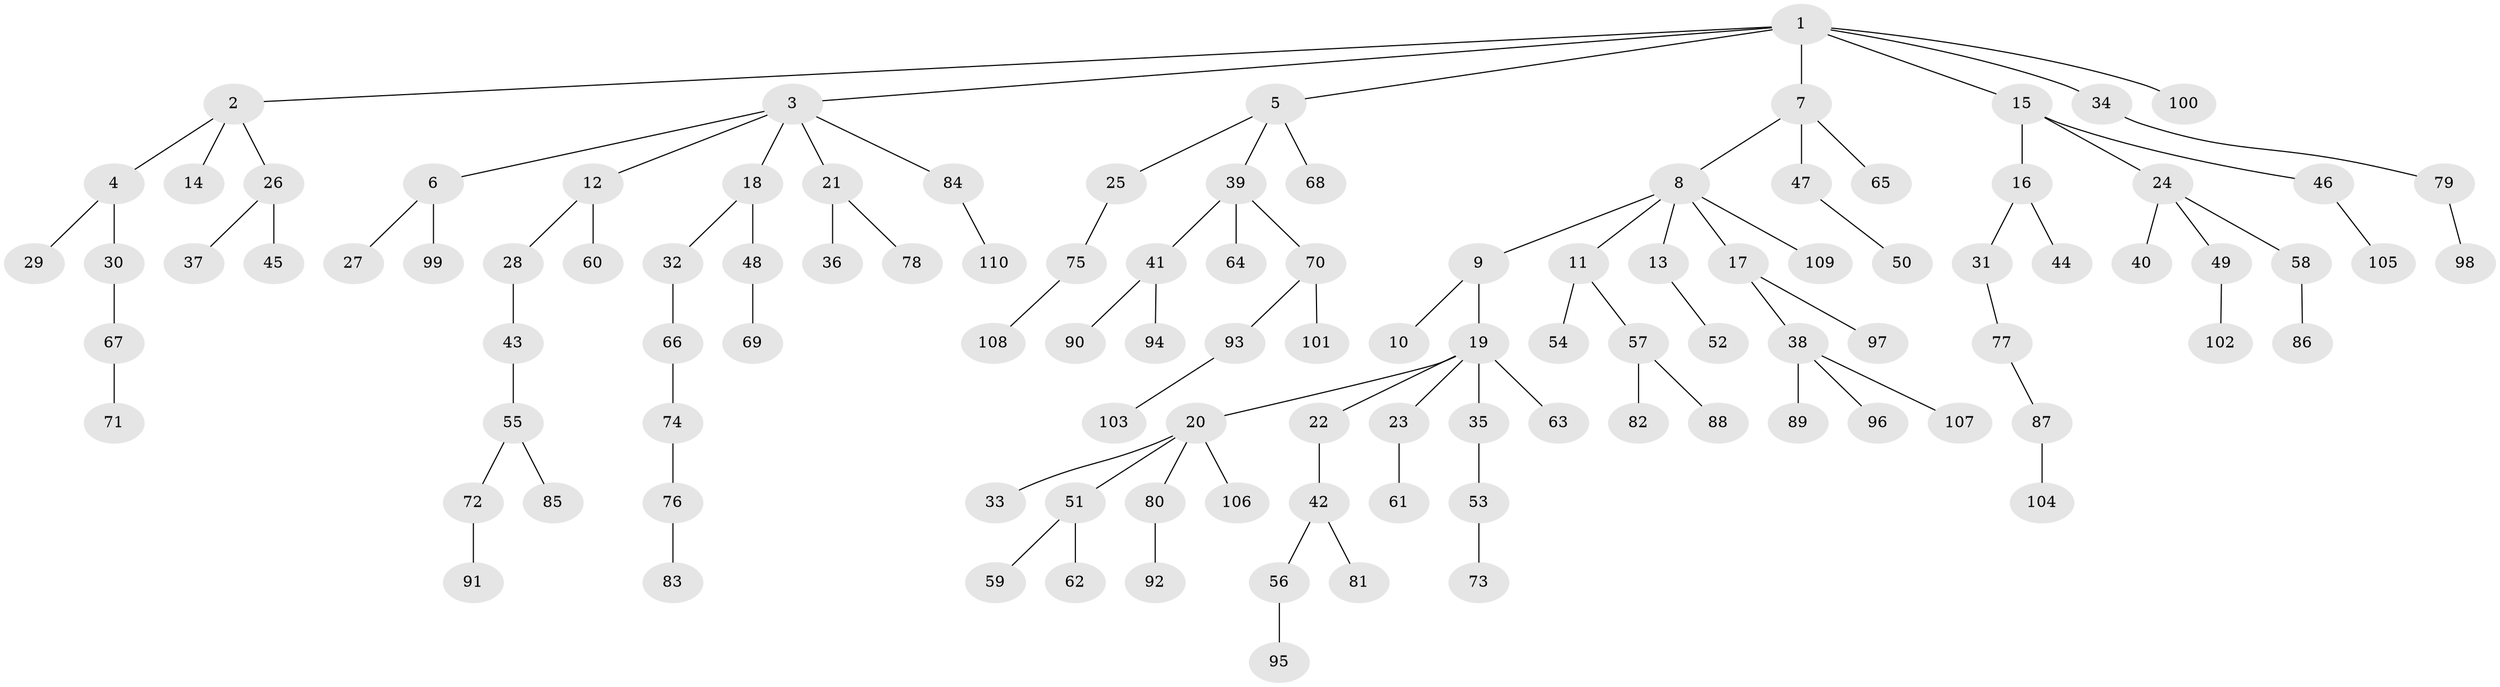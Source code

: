 // coarse degree distribution, {9: 0.030303030303030304, 7: 0.030303030303030304, 2: 0.2727272727272727, 6: 0.030303030303030304, 1: 0.6060606060606061, 4: 0.030303030303030304}
// Generated by graph-tools (version 1.1) at 2025/19/03/04/25 18:19:21]
// undirected, 110 vertices, 109 edges
graph export_dot {
graph [start="1"]
  node [color=gray90,style=filled];
  1;
  2;
  3;
  4;
  5;
  6;
  7;
  8;
  9;
  10;
  11;
  12;
  13;
  14;
  15;
  16;
  17;
  18;
  19;
  20;
  21;
  22;
  23;
  24;
  25;
  26;
  27;
  28;
  29;
  30;
  31;
  32;
  33;
  34;
  35;
  36;
  37;
  38;
  39;
  40;
  41;
  42;
  43;
  44;
  45;
  46;
  47;
  48;
  49;
  50;
  51;
  52;
  53;
  54;
  55;
  56;
  57;
  58;
  59;
  60;
  61;
  62;
  63;
  64;
  65;
  66;
  67;
  68;
  69;
  70;
  71;
  72;
  73;
  74;
  75;
  76;
  77;
  78;
  79;
  80;
  81;
  82;
  83;
  84;
  85;
  86;
  87;
  88;
  89;
  90;
  91;
  92;
  93;
  94;
  95;
  96;
  97;
  98;
  99;
  100;
  101;
  102;
  103;
  104;
  105;
  106;
  107;
  108;
  109;
  110;
  1 -- 2;
  1 -- 3;
  1 -- 5;
  1 -- 7;
  1 -- 15;
  1 -- 34;
  1 -- 100;
  2 -- 4;
  2 -- 14;
  2 -- 26;
  3 -- 6;
  3 -- 12;
  3 -- 18;
  3 -- 21;
  3 -- 84;
  4 -- 29;
  4 -- 30;
  5 -- 25;
  5 -- 39;
  5 -- 68;
  6 -- 27;
  6 -- 99;
  7 -- 8;
  7 -- 47;
  7 -- 65;
  8 -- 9;
  8 -- 11;
  8 -- 13;
  8 -- 17;
  8 -- 109;
  9 -- 10;
  9 -- 19;
  11 -- 54;
  11 -- 57;
  12 -- 28;
  12 -- 60;
  13 -- 52;
  15 -- 16;
  15 -- 24;
  15 -- 46;
  16 -- 31;
  16 -- 44;
  17 -- 38;
  17 -- 97;
  18 -- 32;
  18 -- 48;
  19 -- 20;
  19 -- 22;
  19 -- 23;
  19 -- 35;
  19 -- 63;
  20 -- 33;
  20 -- 51;
  20 -- 80;
  20 -- 106;
  21 -- 36;
  21 -- 78;
  22 -- 42;
  23 -- 61;
  24 -- 40;
  24 -- 49;
  24 -- 58;
  25 -- 75;
  26 -- 37;
  26 -- 45;
  28 -- 43;
  30 -- 67;
  31 -- 77;
  32 -- 66;
  34 -- 79;
  35 -- 53;
  38 -- 89;
  38 -- 96;
  38 -- 107;
  39 -- 41;
  39 -- 64;
  39 -- 70;
  41 -- 90;
  41 -- 94;
  42 -- 56;
  42 -- 81;
  43 -- 55;
  46 -- 105;
  47 -- 50;
  48 -- 69;
  49 -- 102;
  51 -- 59;
  51 -- 62;
  53 -- 73;
  55 -- 72;
  55 -- 85;
  56 -- 95;
  57 -- 82;
  57 -- 88;
  58 -- 86;
  66 -- 74;
  67 -- 71;
  70 -- 93;
  70 -- 101;
  72 -- 91;
  74 -- 76;
  75 -- 108;
  76 -- 83;
  77 -- 87;
  79 -- 98;
  80 -- 92;
  84 -- 110;
  87 -- 104;
  93 -- 103;
}
